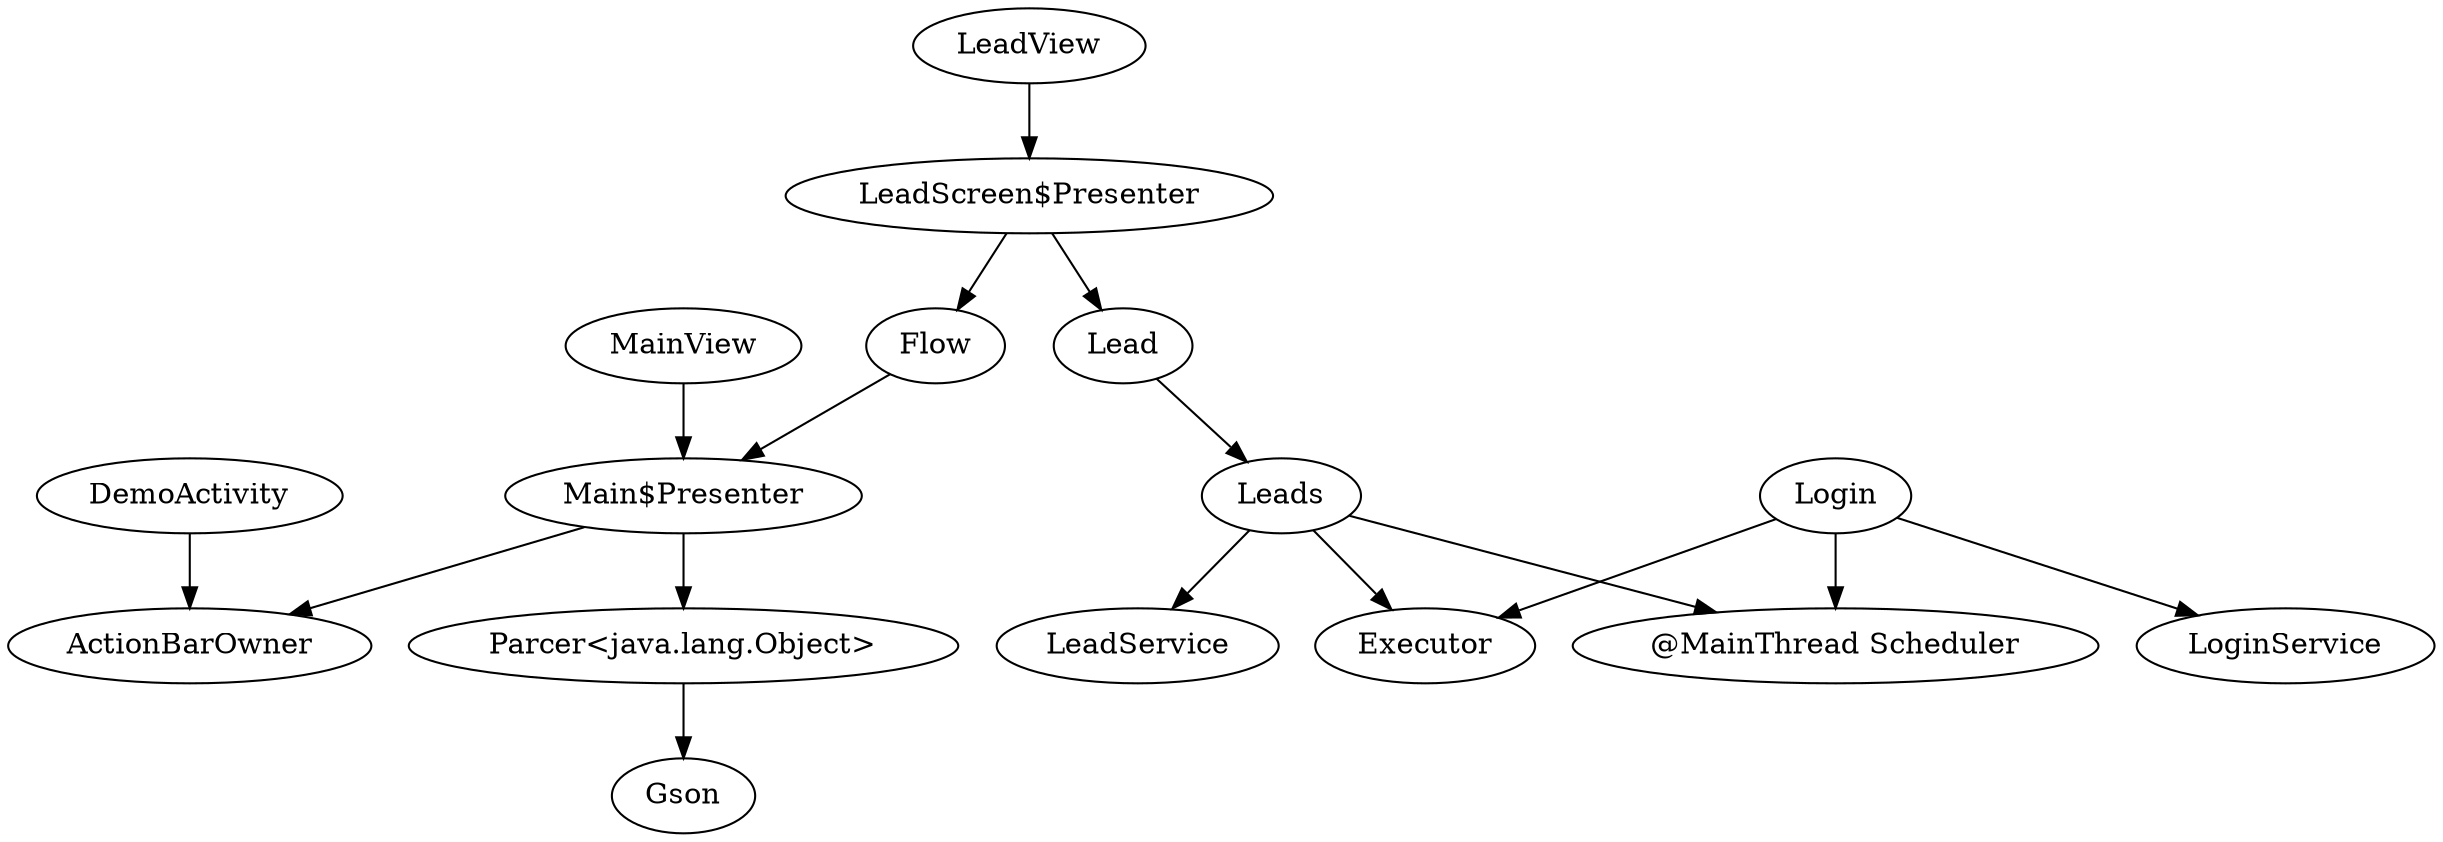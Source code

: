 digraph G1 {
  concentrate = true;
  DemoActivity -> ActionBarOwner;
  n2 [label="Main$Presenter"];
  Flow -> n2;
  Lead -> Leads;
  n3 [label="LeadScreen$Presenter"];
  n3 -> Lead;
  n3 -> Flow;
  LeadView -> n3;
  Leads -> LeadService;
  Leads -> Executor;
  n4 [label="@MainThread Scheduler"];
  Leads -> n4;
  Login -> LoginService;
  Login -> Executor;
  Login -> n4;
  n2 -> ActionBarOwner;
  n5 [label="Parcer<java.lang.Object>"];
  n2 -> n5;
  MainView -> n2;
  n5 -> Gson;
}

